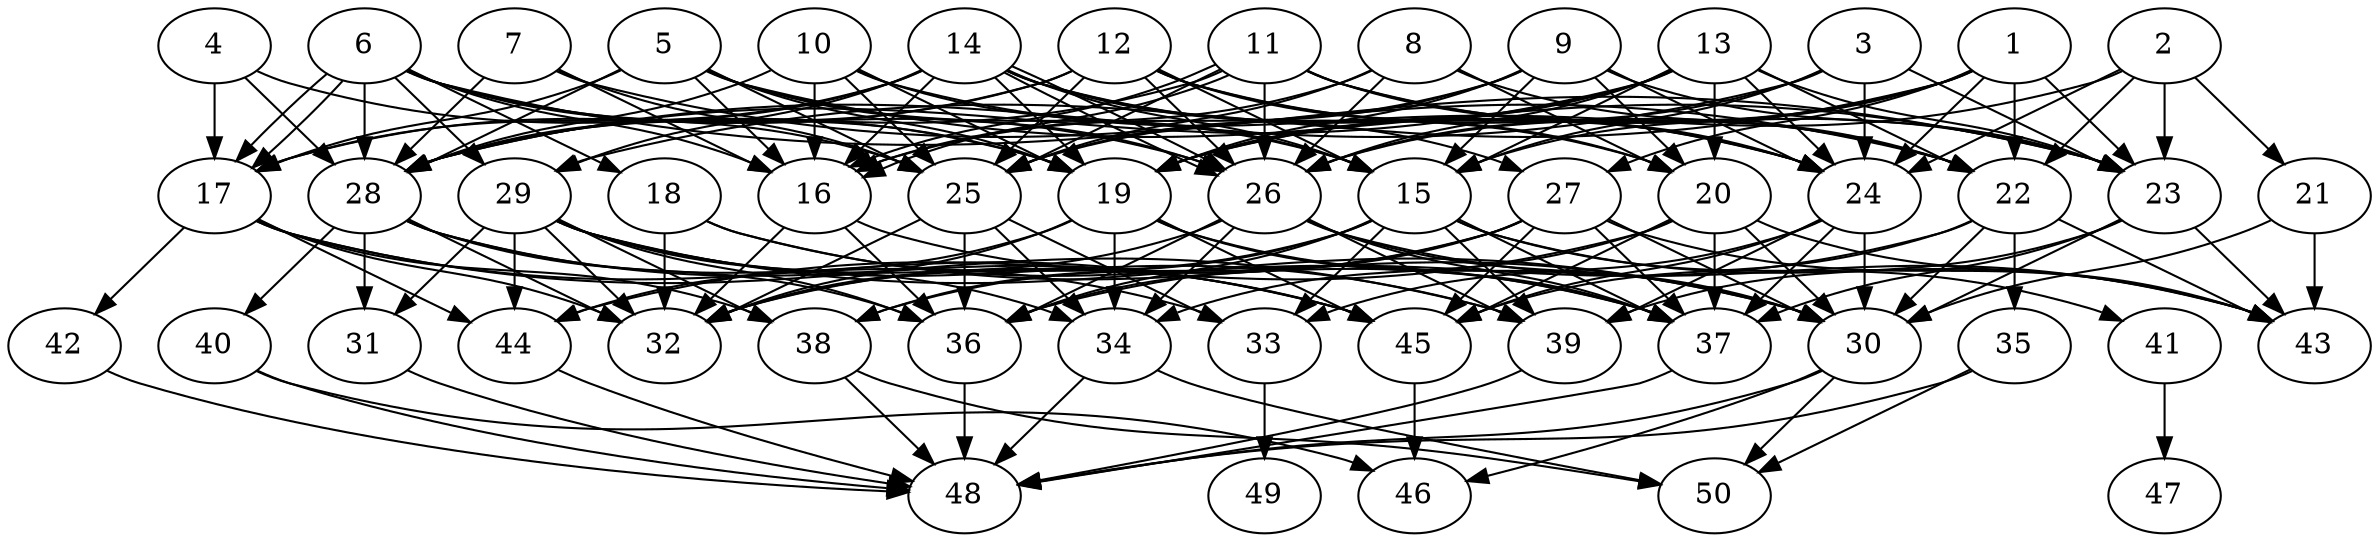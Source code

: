 // DAG automatically generated by daggen at Thu Oct  3 14:07:57 2019
// ./daggen --dot -n 50 --ccr 0.4 --fat 0.7 --regular 0.7 --density 0.7 --mindata 5242880 --maxdata 52428800 
digraph G {
  1 [size="76456960", alpha="0.05", expect_size="30582784"] 
  1 -> 15 [size ="30582784"]
  1 -> 19 [size ="30582784"]
  1 -> 22 [size ="30582784"]
  1 -> 23 [size ="30582784"]
  1 -> 24 [size ="30582784"]
  1 -> 26 [size ="30582784"]
  1 -> 27 [size ="30582784"]
  1 -> 29 [size ="30582784"]
  2 [size="30617600", alpha="0.09", expect_size="12247040"] 
  2 -> 19 [size ="12247040"]
  2 -> 21 [size ="12247040"]
  2 -> 22 [size ="12247040"]
  2 -> 23 [size ="12247040"]
  2 -> 24 [size ="12247040"]
  3 [size="48834560", alpha="0.12", expect_size="19533824"] 
  3 -> 15 [size ="19533824"]
  3 -> 23 [size ="19533824"]
  3 -> 24 [size ="19533824"]
  3 -> 26 [size ="19533824"]
  3 -> 28 [size ="19533824"]
  4 [size="121454080", alpha="0.14", expect_size="48581632"] 
  4 -> 17 [size ="48581632"]
  4 -> 19 [size ="48581632"]
  4 -> 28 [size ="48581632"]
  5 [size="63121920", alpha="0.16", expect_size="25248768"] 
  5 -> 15 [size ="25248768"]
  5 -> 16 [size ="25248768"]
  5 -> 17 [size ="25248768"]
  5 -> 19 [size ="25248768"]
  5 -> 23 [size ="25248768"]
  5 -> 25 [size ="25248768"]
  5 -> 26 [size ="25248768"]
  5 -> 28 [size ="25248768"]
  6 [size="46942720", alpha="0.05", expect_size="18777088"] 
  6 -> 16 [size ="18777088"]
  6 -> 17 [size ="18777088"]
  6 -> 17 [size ="18777088"]
  6 -> 18 [size ="18777088"]
  6 -> 19 [size ="18777088"]
  6 -> 23 [size ="18777088"]
  6 -> 25 [size ="18777088"]
  6 -> 26 [size ="18777088"]
  6 -> 28 [size ="18777088"]
  6 -> 29 [size ="18777088"]
  7 [size="54384640", alpha="0.01", expect_size="21753856"] 
  7 -> 16 [size ="21753856"]
  7 -> 22 [size ="21753856"]
  7 -> 25 [size ="21753856"]
  7 -> 28 [size ="21753856"]
  8 [size="129036800", alpha="0.13", expect_size="51614720"] 
  8 -> 16 [size ="51614720"]
  8 -> 20 [size ="51614720"]
  8 -> 22 [size ="51614720"]
  8 -> 25 [size ="51614720"]
  8 -> 26 [size ="51614720"]
  9 [size="109719040", alpha="0.04", expect_size="43887616"] 
  9 -> 15 [size ="43887616"]
  9 -> 16 [size ="43887616"]
  9 -> 19 [size ="43887616"]
  9 -> 20 [size ="43887616"]
  9 -> 23 [size ="43887616"]
  9 -> 24 [size ="43887616"]
  9 -> 25 [size ="43887616"]
  10 [size="43322880", alpha="0.17", expect_size="17329152"] 
  10 -> 15 [size ="17329152"]
  10 -> 16 [size ="17329152"]
  10 -> 19 [size ="17329152"]
  10 -> 24 [size ="17329152"]
  10 -> 25 [size ="17329152"]
  10 -> 28 [size ="17329152"]
  11 [size="109816320", alpha="0.14", expect_size="43926528"] 
  11 -> 16 [size ="43926528"]
  11 -> 16 [size ="43926528"]
  11 -> 22 [size ="43926528"]
  11 -> 23 [size ="43926528"]
  11 -> 24 [size ="43926528"]
  11 -> 25 [size ="43926528"]
  11 -> 26 [size ="43926528"]
  11 -> 28 [size ="43926528"]
  12 [size="20679680", alpha="0.10", expect_size="8271872"] 
  12 -> 15 [size ="8271872"]
  12 -> 17 [size ="8271872"]
  12 -> 20 [size ="8271872"]
  12 -> 22 [size ="8271872"]
  12 -> 24 [size ="8271872"]
  12 -> 25 [size ="8271872"]
  12 -> 26 [size ="8271872"]
  12 -> 28 [size ="8271872"]
  13 [size="76180480", alpha="0.17", expect_size="30472192"] 
  13 -> 15 [size ="30472192"]
  13 -> 19 [size ="30472192"]
  13 -> 20 [size ="30472192"]
  13 -> 22 [size ="30472192"]
  13 -> 23 [size ="30472192"]
  13 -> 24 [size ="30472192"]
  13 -> 25 [size ="30472192"]
  13 -> 26 [size ="30472192"]
  13 -> 28 [size ="30472192"]
  14 [size="28736000", alpha="0.06", expect_size="11494400"] 
  14 -> 15 [size ="11494400"]
  14 -> 16 [size ="11494400"]
  14 -> 17 [size ="11494400"]
  14 -> 19 [size ="11494400"]
  14 -> 20 [size ="11494400"]
  14 -> 24 [size ="11494400"]
  14 -> 26 [size ="11494400"]
  14 -> 26 [size ="11494400"]
  14 -> 27 [size ="11494400"]
  14 -> 28 [size ="11494400"]
  14 -> 29 [size ="11494400"]
  15 [size="111918080", alpha="0.10", expect_size="44767232"] 
  15 -> 32 [size ="44767232"]
  15 -> 33 [size ="44767232"]
  15 -> 36 [size ="44767232"]
  15 -> 37 [size ="44767232"]
  15 -> 38 [size ="44767232"]
  15 -> 39 [size ="44767232"]
  15 -> 41 [size ="44767232"]
  15 -> 43 [size ="44767232"]
  16 [size="85565440", alpha="0.20", expect_size="34226176"] 
  16 -> 32 [size ="34226176"]
  16 -> 36 [size ="34226176"]
  16 -> 37 [size ="34226176"]
  17 [size="115996160", alpha="0.08", expect_size="46398464"] 
  17 -> 32 [size ="46398464"]
  17 -> 38 [size ="46398464"]
  17 -> 39 [size ="46398464"]
  17 -> 42 [size ="46398464"]
  17 -> 44 [size ="46398464"]
  17 -> 45 [size ="46398464"]
  18 [size="119526400", alpha="0.16", expect_size="47810560"] 
  18 -> 30 [size ="47810560"]
  18 -> 32 [size ="47810560"]
  18 -> 37 [size ="47810560"]
  19 [size="76206080", alpha="0.05", expect_size="30482432"] 
  19 -> 30 [size ="30482432"]
  19 -> 32 [size ="30482432"]
  19 -> 34 [size ="30482432"]
  19 -> 37 [size ="30482432"]
  19 -> 44 [size ="30482432"]
  19 -> 45 [size ="30482432"]
  20 [size="97733120", alpha="0.04", expect_size="39093248"] 
  20 -> 30 [size ="39093248"]
  20 -> 34 [size ="39093248"]
  20 -> 37 [size ="39093248"]
  20 -> 43 [size ="39093248"]
  20 -> 44 [size ="39093248"]
  20 -> 45 [size ="39093248"]
  21 [size="79006720", alpha="0.14", expect_size="31602688"] 
  21 -> 30 [size ="31602688"]
  21 -> 43 [size ="31602688"]
  22 [size="43809280", alpha="0.06", expect_size="17523712"] 
  22 -> 30 [size ="17523712"]
  22 -> 35 [size ="17523712"]
  22 -> 36 [size ="17523712"]
  22 -> 43 [size ="17523712"]
  22 -> 45 [size ="17523712"]
  23 [size="99873280", alpha="0.05", expect_size="39949312"] 
  23 -> 30 [size ="39949312"]
  23 -> 37 [size ="39949312"]
  23 -> 39 [size ="39949312"]
  23 -> 43 [size ="39949312"]
  24 [size="83950080", alpha="0.02", expect_size="33580032"] 
  24 -> 30 [size ="33580032"]
  24 -> 33 [size ="33580032"]
  24 -> 37 [size ="33580032"]
  24 -> 39 [size ="33580032"]
  24 -> 45 [size ="33580032"]
  25 [size="121986560", alpha="0.08", expect_size="48794624"] 
  25 -> 32 [size ="48794624"]
  25 -> 33 [size ="48794624"]
  25 -> 34 [size ="48794624"]
  25 -> 36 [size ="48794624"]
  26 [size="65157120", alpha="0.19", expect_size="26062848"] 
  26 -> 30 [size ="26062848"]
  26 -> 32 [size ="26062848"]
  26 -> 34 [size ="26062848"]
  26 -> 36 [size ="26062848"]
  26 -> 37 [size ="26062848"]
  26 -> 39 [size ="26062848"]
  26 -> 43 [size ="26062848"]
  27 [size="63429120", alpha="0.18", expect_size="25371648"] 
  27 -> 30 [size ="25371648"]
  27 -> 32 [size ="25371648"]
  27 -> 36 [size ="25371648"]
  27 -> 37 [size ="25371648"]
  27 -> 38 [size ="25371648"]
  27 -> 43 [size ="25371648"]
  27 -> 45 [size ="25371648"]
  28 [size="107668480", alpha="0.16", expect_size="43067392"] 
  28 -> 31 [size ="43067392"]
  28 -> 32 [size ="43067392"]
  28 -> 33 [size ="43067392"]
  28 -> 36 [size ="43067392"]
  28 -> 40 [size ="43067392"]
  28 -> 45 [size ="43067392"]
  29 [size="85504000", alpha="0.10", expect_size="34201600"] 
  29 -> 30 [size ="34201600"]
  29 -> 31 [size ="34201600"]
  29 -> 32 [size ="34201600"]
  29 -> 34 [size ="34201600"]
  29 -> 36 [size ="34201600"]
  29 -> 38 [size ="34201600"]
  29 -> 39 [size ="34201600"]
  29 -> 44 [size ="34201600"]
  29 -> 45 [size ="34201600"]
  30 [size="114145280", alpha="0.09", expect_size="45658112"] 
  30 -> 46 [size ="45658112"]
  30 -> 48 [size ="45658112"]
  30 -> 50 [size ="45658112"]
  31 [size="18959360", alpha="0.05", expect_size="7583744"] 
  31 -> 48 [size ="7583744"]
  32 [size="99225600", alpha="0.03", expect_size="39690240"] 
  33 [size="18560000", alpha="0.10", expect_size="7424000"] 
  33 -> 49 [size ="7424000"]
  34 [size="48619520", alpha="0.01", expect_size="19447808"] 
  34 -> 48 [size ="19447808"]
  34 -> 50 [size ="19447808"]
  35 [size="61826560", alpha="0.08", expect_size="24730624"] 
  35 -> 48 [size ="24730624"]
  35 -> 50 [size ="24730624"]
  36 [size="108195840", alpha="0.08", expect_size="43278336"] 
  36 -> 48 [size ="43278336"]
  37 [size="103600640", alpha="0.05", expect_size="41440256"] 
  37 -> 48 [size ="41440256"]
  38 [size="89315840", alpha="0.20", expect_size="35726336"] 
  38 -> 48 [size ="35726336"]
  38 -> 50 [size ="35726336"]
  39 [size="63311360", alpha="0.06", expect_size="25324544"] 
  39 -> 48 [size ="25324544"]
  40 [size="122199040", alpha="0.06", expect_size="48879616"] 
  40 -> 46 [size ="48879616"]
  40 -> 48 [size ="48879616"]
  41 [size="60267520", alpha="0.17", expect_size="24107008"] 
  41 -> 47 [size ="24107008"]
  42 [size="92190720", alpha="0.14", expect_size="36876288"] 
  42 -> 48 [size ="36876288"]
  43 [size="107578880", alpha="0.05", expect_size="43031552"] 
  44 [size="51540480", alpha="0.08", expect_size="20616192"] 
  44 -> 48 [size ="20616192"]
  45 [size="57669120", alpha="0.10", expect_size="23067648"] 
  45 -> 46 [size ="23067648"]
  46 [size="106816000", alpha="0.00", expect_size="42726400"] 
  47 [size="35504640", alpha="0.19", expect_size="14201856"] 
  48 [size="64596480", alpha="0.14", expect_size="25838592"] 
  49 [size="64578560", alpha="0.02", expect_size="25831424"] 
  50 [size="98554880", alpha="0.06", expect_size="39421952"] 
}

